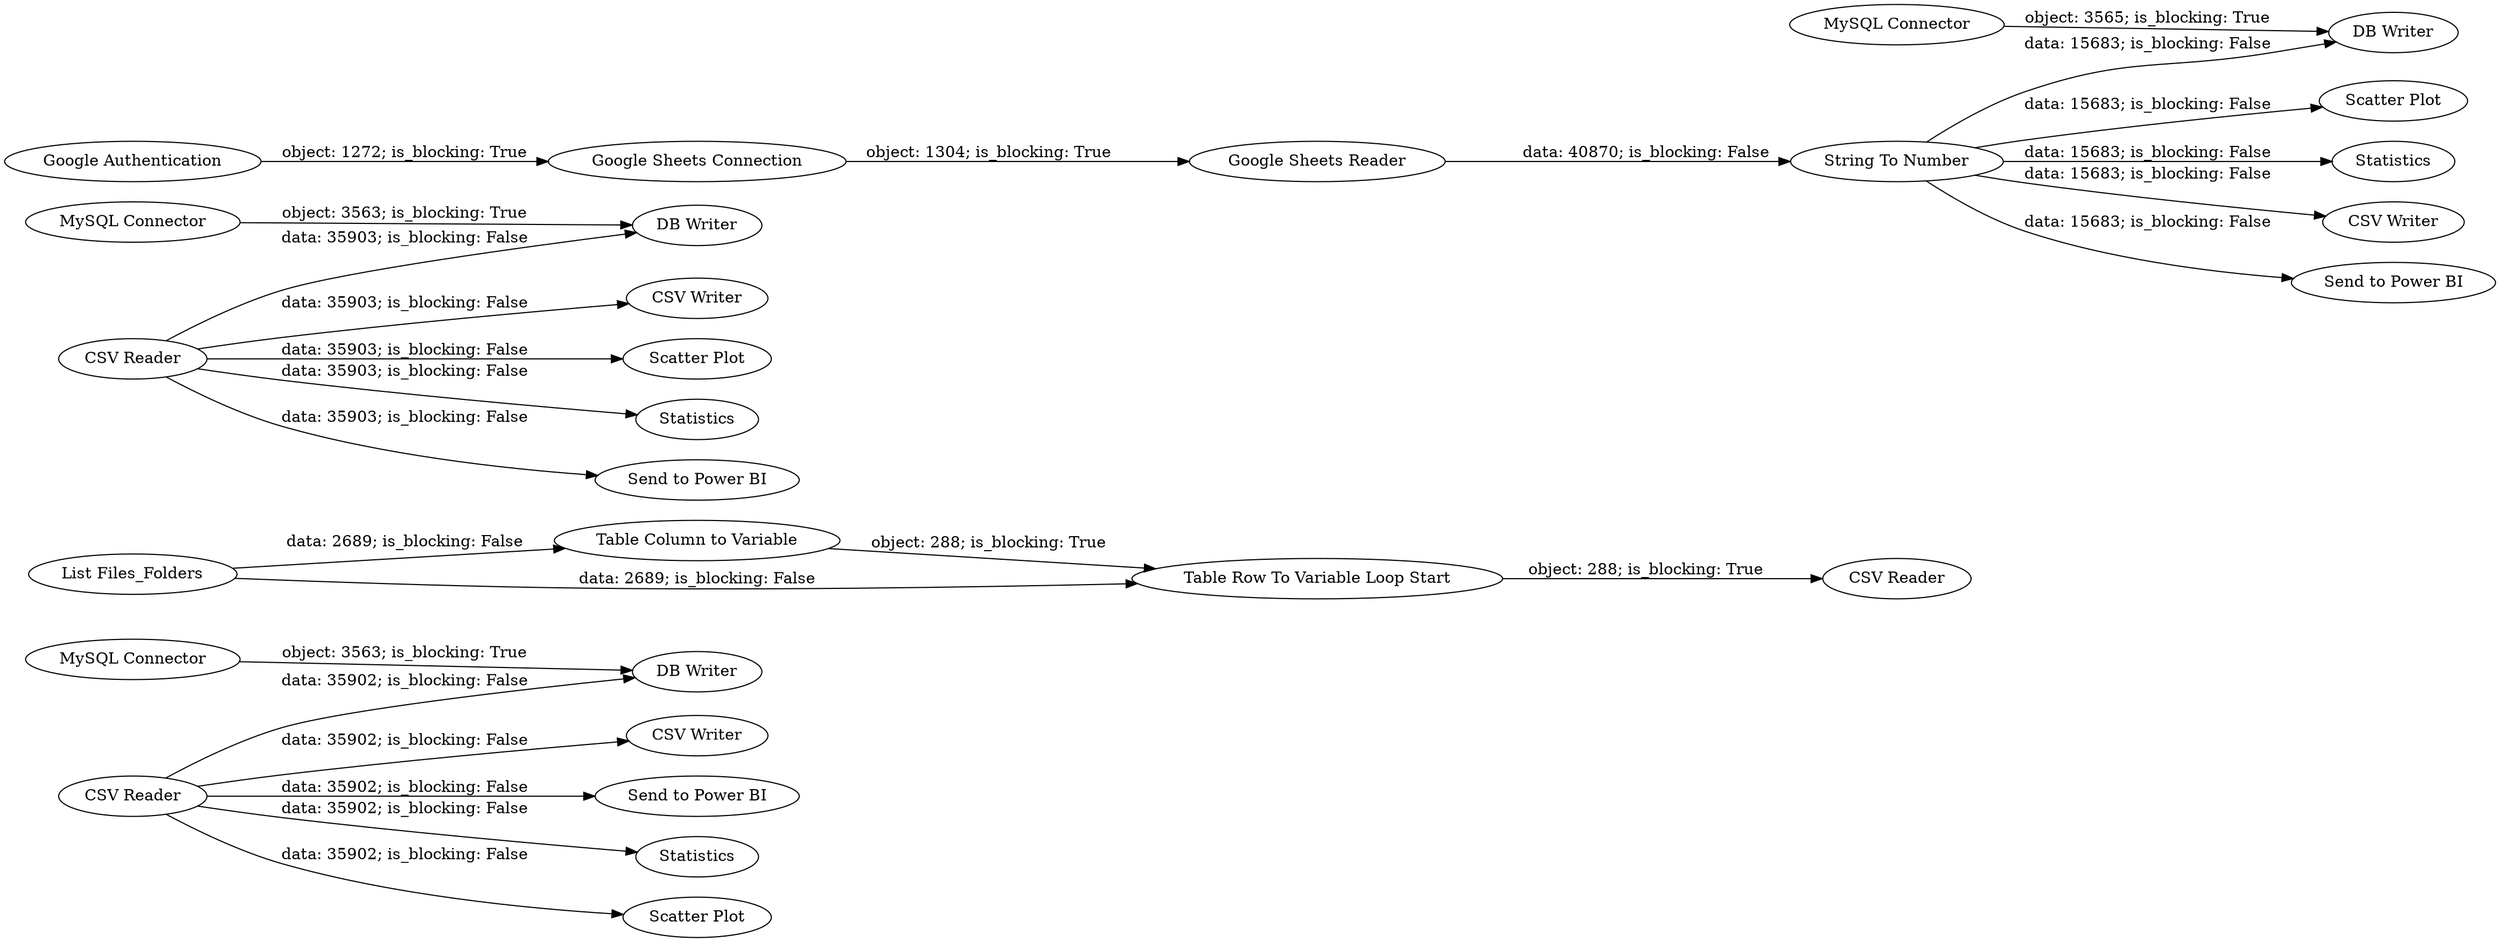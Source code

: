 digraph {
	"4194869500032736200_32" [label="MySQL Connector"]
	"4194869500032736200_45" [label="CSV Reader"]
	"4194869500032736200_38" [label="List Files_Folders"]
	"4194869500032736200_20" [label=Statistics]
	"4194869500032736200_1" [label="CSV Reader"]
	"4194869500032736200_17" [label="DB Writer"]
	"4194869500032736200_2" [label="CSV Writer"]
	"4194869500032736200_19" [label="Scatter Plot"]
	"4194869500032736200_4" [label="Google Sheets Reader"]
	"4194869500032736200_6" [label="String To Number"]
	"4194869500032736200_26" [label="Scatter Plot"]
	"4194869500032736200_7" [label="Send to Power BI"]
	"4194869500032736200_3" [label="Google Authentication"]
	"4194869500032736200_23" [label="MySQL Connector"]
	"4194869500032736200_18" [label="MySQL Connector"]
	"4194869500032736200_5" [label="Google Sheets Connection"]
	"4194869500032736200_31" [label="DB Writer"]
	"4194869500032736200_30" [label="CSV Reader"]
	"4194869500032736200_21" [label=Statistics]
	"4194869500032736200_24" [label="CSV Writer"]
	"4194869500032736200_33" [label="CSV Writer"]
	"4194869500032736200_22" [label="Send to Power BI"]
	"4194869500032736200_29" [label="Send to Power BI"]
	"4194869500032736200_25" [label="DB Writer"]
	"4194869500032736200_27" [label=Statistics]
	"4194869500032736200_28" [label="Scatter Plot"]
	"4194869500032736200_41" [label="Table Column to Variable"]
	"4194869500032736200_42" [label="Table Row To Variable Loop Start"]
	"4194869500032736200_6" -> "4194869500032736200_22" [label="data: 15683; is_blocking: False"]
	"4194869500032736200_38" -> "4194869500032736200_41" [label="data: 2689; is_blocking: False"]
	"4194869500032736200_6" -> "4194869500032736200_24" [label="data: 15683; is_blocking: False"]
	"4194869500032736200_6" -> "4194869500032736200_26" [label="data: 15683; is_blocking: False"]
	"4194869500032736200_1" -> "4194869500032736200_17" [label="data: 35903; is_blocking: False"]
	"4194869500032736200_1" -> "4194869500032736200_20" [label="data: 35903; is_blocking: False"]
	"4194869500032736200_38" -> "4194869500032736200_42" [label="data: 2689; is_blocking: False"]
	"4194869500032736200_42" -> "4194869500032736200_45" [label="object: 288; is_blocking: True"]
	"4194869500032736200_1" -> "4194869500032736200_7" [label="data: 35903; is_blocking: False"]
	"4194869500032736200_18" -> "4194869500032736200_17" [label="object: 3563; is_blocking: True"]
	"4194869500032736200_4" -> "4194869500032736200_6" [label="data: 40870; is_blocking: False"]
	"4194869500032736200_1" -> "4194869500032736200_2" [label="data: 35903; is_blocking: False"]
	"4194869500032736200_30" -> "4194869500032736200_28" [label="data: 35902; is_blocking: False"]
	"4194869500032736200_5" -> "4194869500032736200_4" [label="object: 1304; is_blocking: True"]
	"4194869500032736200_30" -> "4194869500032736200_33" [label="data: 35902; is_blocking: False"]
	"4194869500032736200_23" -> "4194869500032736200_25" [label="object: 3565; is_blocking: True"]
	"4194869500032736200_3" -> "4194869500032736200_5" [label="object: 1272; is_blocking: True"]
	"4194869500032736200_32" -> "4194869500032736200_31" [label="object: 3563; is_blocking: True"]
	"4194869500032736200_6" -> "4194869500032736200_21" [label="data: 15683; is_blocking: False"]
	"4194869500032736200_1" -> "4194869500032736200_19" [label="data: 35903; is_blocking: False"]
	"4194869500032736200_6" -> "4194869500032736200_25" [label="data: 15683; is_blocking: False"]
	"4194869500032736200_30" -> "4194869500032736200_31" [label="data: 35902; is_blocking: False"]
	"4194869500032736200_30" -> "4194869500032736200_27" [label="data: 35902; is_blocking: False"]
	"4194869500032736200_30" -> "4194869500032736200_29" [label="data: 35902; is_blocking: False"]
	"4194869500032736200_41" -> "4194869500032736200_42" [label="object: 288; is_blocking: True"]
	rankdir=LR
}
